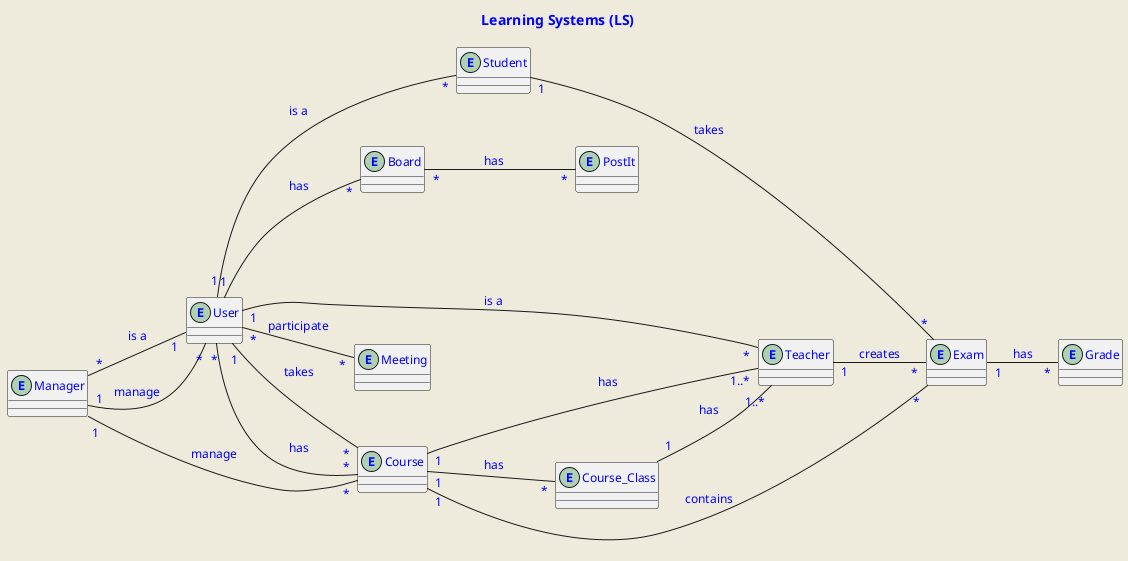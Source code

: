 @startuml

title Learning Systems (LS)

skinparam classAttributeIconSize 5
skinparam nodesep 50
skinparam ranksep 50
skinparam packageStyle rect
skinparam backgroundColor #EEEBDC
skinparam defaultFontName Arial
skinparam defaultFontSize 12
skinparam defaultFontColor #0000FF
skinparam alignement left
left to right direction

Entity Manager{
}

Entity Teacher{
}

Entity Student{
}

Entity User {
}

Entity Course_Class {
}

Entity Exam{
}

Entity Grade{
}

Entity Course{
}

Entity Course_Class{
}

Entity PostIt{
}

Entity Board{
}

Entity Meeting{
}

User "*" -- "*" Meeting : participate
Manager "1" -- "*" User : manage
Manager "1" -- "*" Course : manage
User "1" -- "*" Manager : is a

Course "1" -- "1..*" Teacher : has
User "1" -- "*" Teacher : is a

User "1" -- "*" Student : is a
User "1"-- "*" Course : takes
User "1" -- "*" Board : has

Course "*"-- "*" User : has
Course "1"-- "*" Exam : contains

Exam "1"-- "*" Grade : has
Teacher "1" -- "*" Exam : creates
Student "1" -- "*" Exam : takes

Course "1"-- "*" Course_Class : has
Course_Class "1"-- "1..*" Teacher : has

Board "*"-- "*" PostIt : has

@enduml